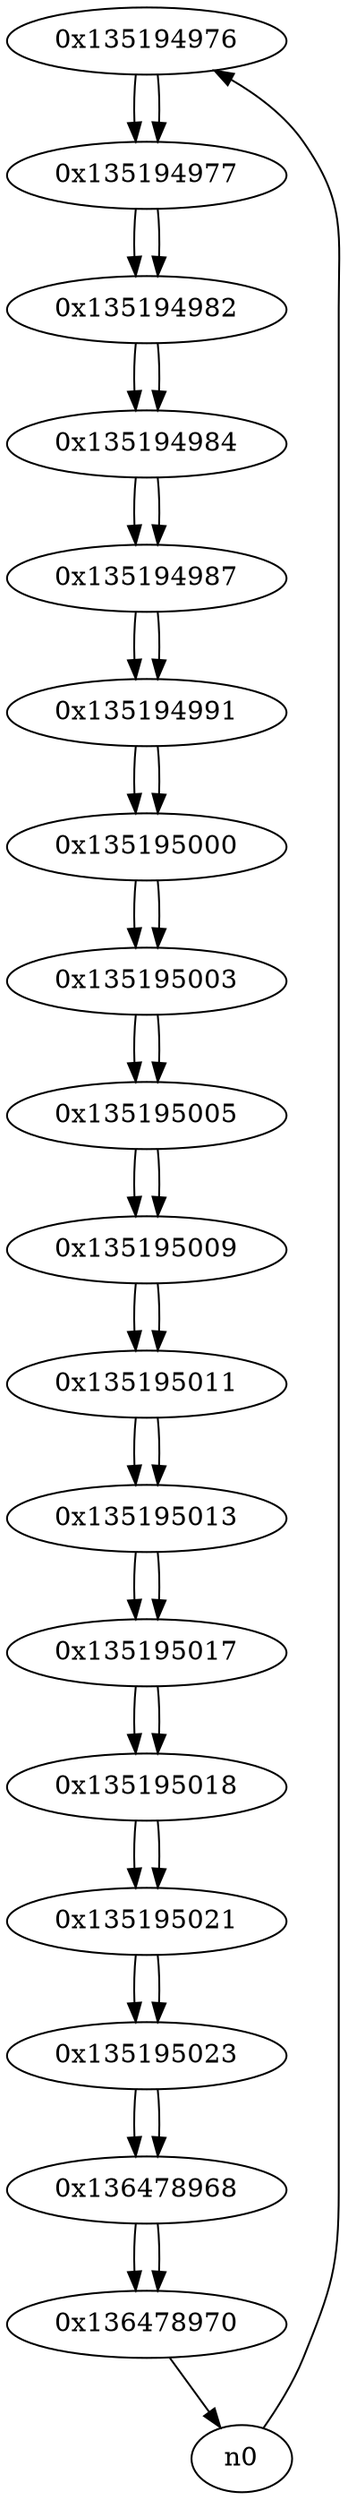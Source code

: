 digraph G{
/* nodes */
  n1 [label="0x135194976"]
  n2 [label="0x135194977"]
  n3 [label="0x135194982"]
  n4 [label="0x135194984"]
  n5 [label="0x135194987"]
  n6 [label="0x135194991"]
  n7 [label="0x135195000"]
  n8 [label="0x135195003"]
  n9 [label="0x135195005"]
  n10 [label="0x135195009"]
  n11 [label="0x135195011"]
  n12 [label="0x135195013"]
  n13 [label="0x135195017"]
  n14 [label="0x135195018"]
  n15 [label="0x135195021"]
  n16 [label="0x135195023"]
  n17 [label="0x136478968"]
  n18 [label="0x136478970"]
/* edges */
n1 -> n2;
n0 -> n1;
n2 -> n3;
n1 -> n2;
n3 -> n4;
n2 -> n3;
n4 -> n5;
n3 -> n4;
n5 -> n6;
n4 -> n5;
n6 -> n7;
n5 -> n6;
n7 -> n8;
n6 -> n7;
n8 -> n9;
n7 -> n8;
n9 -> n10;
n8 -> n9;
n10 -> n11;
n9 -> n10;
n11 -> n12;
n10 -> n11;
n12 -> n13;
n11 -> n12;
n13 -> n14;
n12 -> n13;
n14 -> n15;
n13 -> n14;
n15 -> n16;
n14 -> n15;
n16 -> n17;
n15 -> n16;
n17 -> n18;
n16 -> n17;
n18 -> n0;
n17 -> n18;
}
